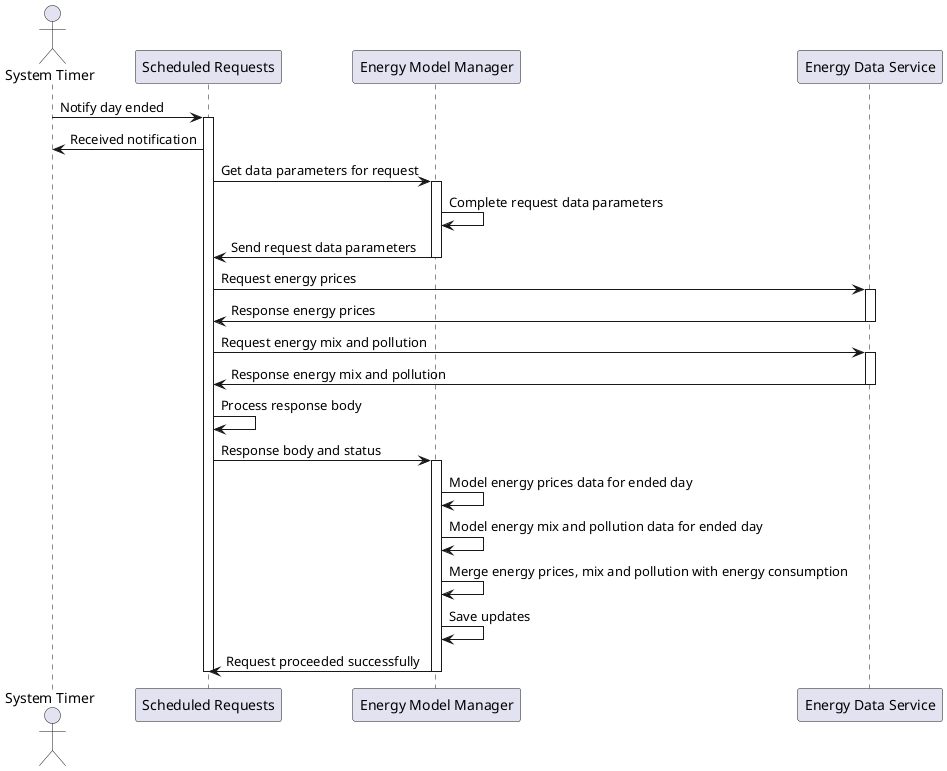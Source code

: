@startuml
actor "System Timer" as Timer
participant "Scheduled Requests" as SR
participant "Energy Model Manager" as EMM
participant "Energy Data Service" as EDS

Timer -> SR: Notify day ended
activate SR
SR -> Timer: Received notification
SR -> EMM: Get data parameters for request
activate EMM
EMM -> EMM: Complete request data parameters
EMM -> SR: Send request data parameters
deactivate EMM
SR -> EDS: Request energy prices
activate EDS
EDS -> SR: Response energy prices
deactivate EDS
SR -> EDS: Request energy mix and pollution
activate EDS
EDS -> SR: Response energy mix and pollution
deactivate EDS
SR -> SR: Process response body
SR -> EMM: Response body and status
activate EMM
EMM -> EMM: Model energy prices data for ended day
EMM -> EMM: Model energy mix and pollution data for ended day
EMM -> EMM: Merge energy prices, mix and pollution with energy consumption
EMM -> EMM: Save updates
EMM -> SR: Request proceeded successfully
deactivate EMM
deactivate SR

@enduml
